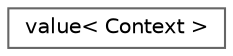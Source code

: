 digraph "类继承关系图"
{
 // LATEX_PDF_SIZE
  bgcolor="transparent";
  edge [fontname=Helvetica,fontsize=10,labelfontname=Helvetica,labelfontsize=10];
  node [fontname=Helvetica,fontsize=10,shape=box,height=0.2,width=0.4];
  rankdir="LR";
  Node0 [id="Node000000",label="value\< Context \>",height=0.2,width=0.4,color="grey40", fillcolor="white", style="filled",URL="$classdetail_1_1value.html",tooltip=" "];
}
